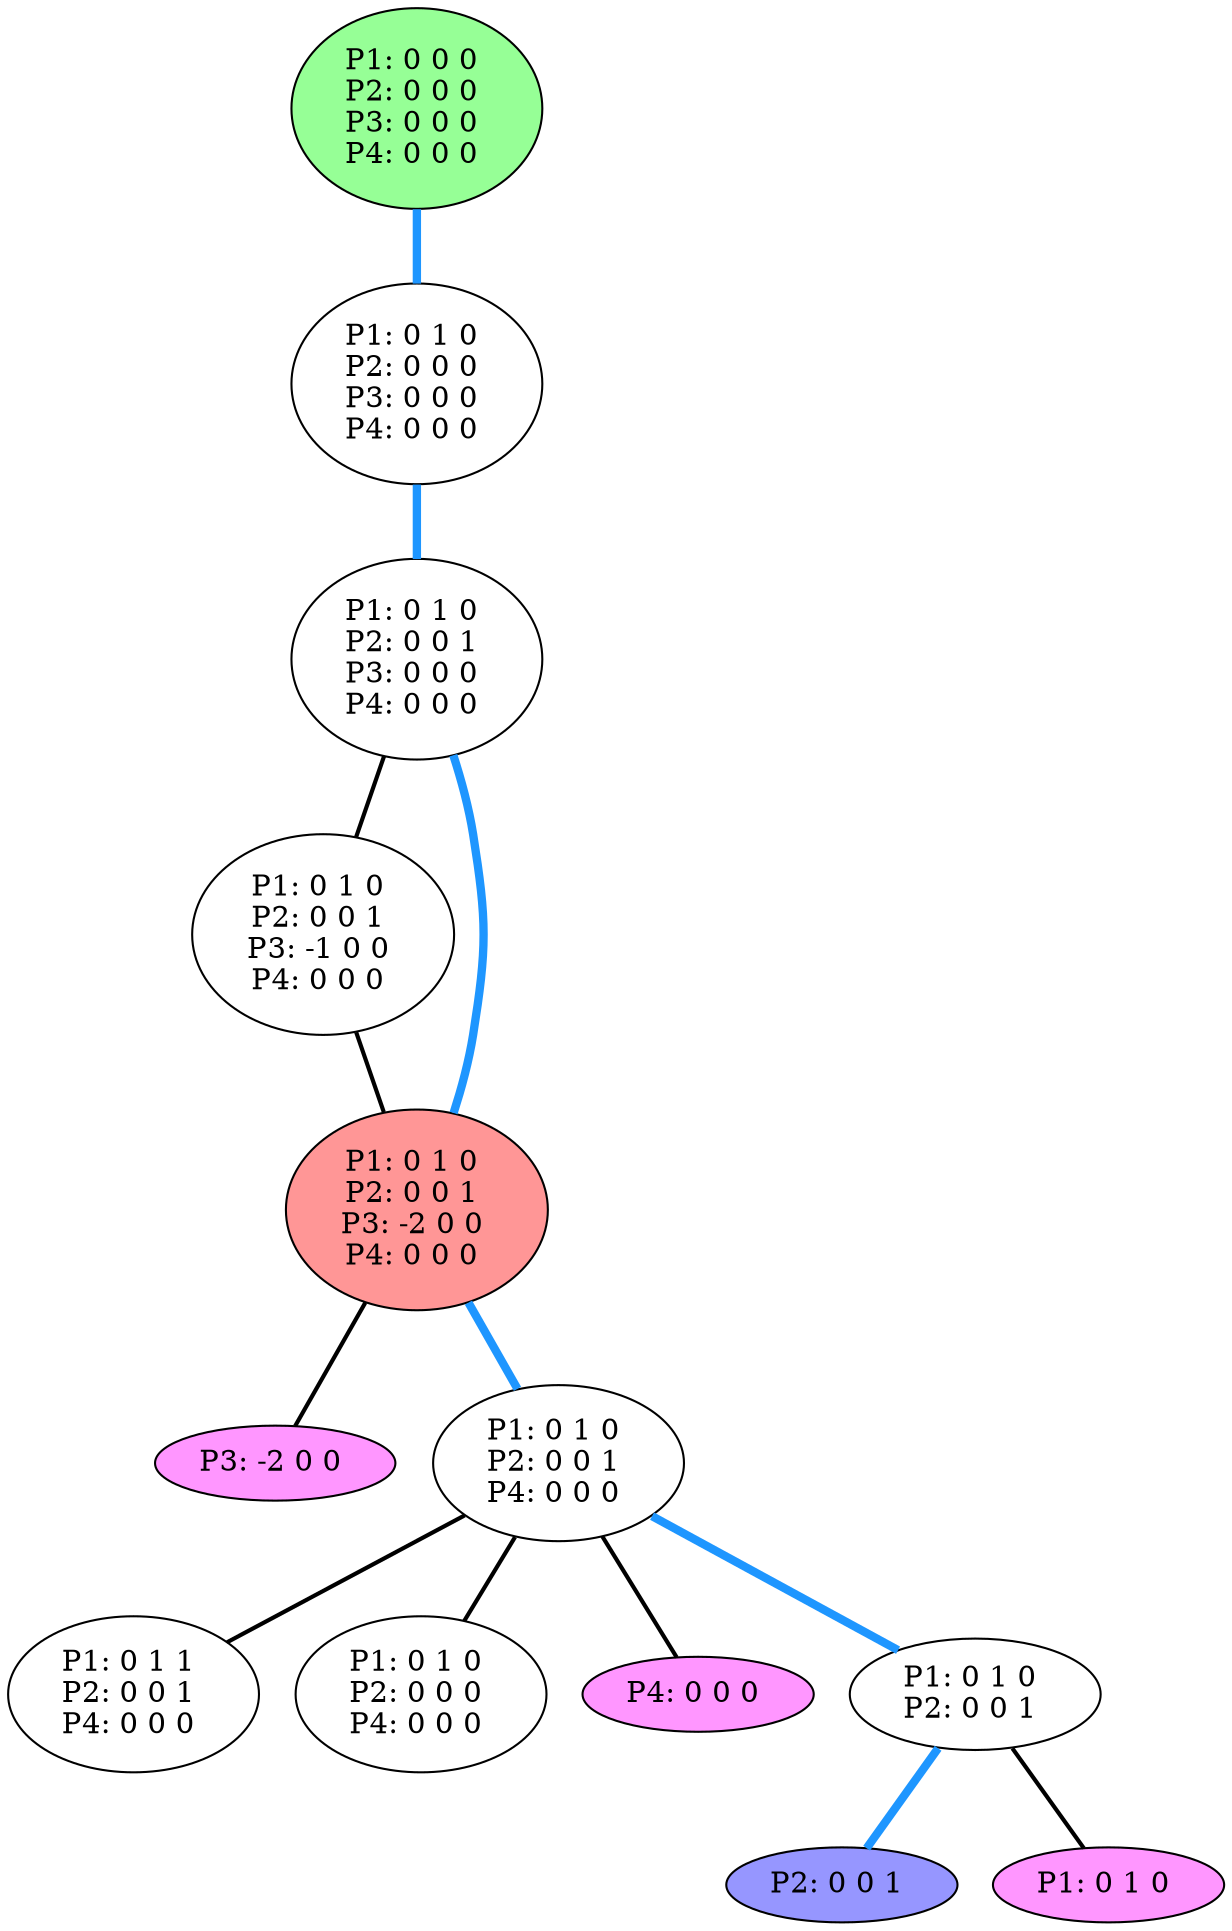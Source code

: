 graph G {
color = "black"
0 [label = "P1: 0 0 0 
P2: 0 0 0 
P3: 0 0 0 
P4: 0 0 0 
",  style="filled", fillcolor = "#96FF96"];
1 [label = "P1: 0 1 0 
P2: 0 0 0 
P3: 0 0 0 
P4: 0 0 0 
"];
2 [label = "P1: 0 1 0 
P2: 0 0 1 
P3: 0 0 0 
P4: 0 0 0 
"];
3 [label = "P1: 0 1 0 
P2: 0 0 1 
P3: -1 0 0 
P4: 0 0 0 
"];
4 [label = "P1: 0 1 0 
P2: 0 0 1 
P3: -2 0 0 
P4: 0 0 0 
",  style="filled", fillcolor = "#FF9696"];
5 [label = "P3: -2 0 0 
",  style="filled", fillcolor = "#FF96FF"];
6 [label = "P1: 0 1 0 
P2: 0 0 1 
P4: 0 0 0 
"];
7 [label = "P1: 0 1 1 
P2: 0 0 1 
P4: 0 0 0 
"];
8 [label = "P1: 0 1 0 
P2: 0 0 0 
P4: 0 0 0 
"];
9 [label = "P4: 0 0 0 
",  style="filled", fillcolor = "#FF96FF"];
10 [label = "P1: 0 1 0 
P2: 0 0 1 
"];
11 [label = "P2: 0 0 1 
", style="filled", fillcolor = "#9696FF"];
12 [label = "P1: 0 1 0 
",  style="filled", fillcolor = "#FF96FF"];
edge [style=bold];
0 -- 1 [color="#1E96FF", penwidth=4.0];

1 -- 2 [color="#1E96FF", penwidth=4.0];

2 -- 3 [color=black];
2 -- 4 [color="#1E96FF", penwidth=4.0];

3 -- 4 [color=black];

4 -- 6 [color="#1E96FF", penwidth=4.0];
4 -- 5 [color=black];

6 -- 7 [color=black];
6 -- 8 [color=black];
6 -- 9 [color=black];
6 -- 10 [color="#1E96FF", penwidth=4.0];



10 -- 11 [color="#1E96FF", penwidth=4.0];
10 -- 12 [color=black];

}
